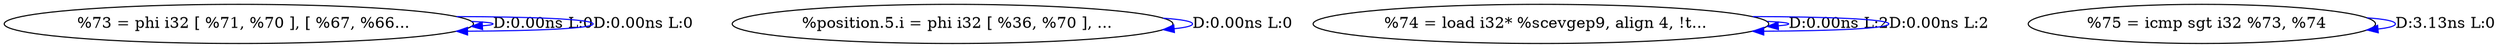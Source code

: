 digraph {
Node0x285ab90[label="  %73 = phi i32 [ %71, %70 ], [ %67, %66..."];
Node0x285ab90 -> Node0x285ab90[label="D:0.00ns L:0",color=blue];
Node0x285ab90 -> Node0x285ab90[label="D:0.00ns L:0",color=blue];
Node0x285ac70[label="  %position.5.i = phi i32 [ %36, %70 ], ..."];
Node0x285ac70 -> Node0x285ac70[label="D:0.00ns L:0",color=blue];
Node0x285ad50[label="  %74 = load i32* %scevgep9, align 4, !t..."];
Node0x285ad50 -> Node0x285ad50[label="D:0.00ns L:2",color=blue];
Node0x285ad50 -> Node0x285ad50[label="D:0.00ns L:2",color=blue];
Node0x285ae30[label="  %75 = icmp sgt i32 %73, %74"];
Node0x285ae30 -> Node0x285ae30[label="D:3.13ns L:0",color=blue];
}
